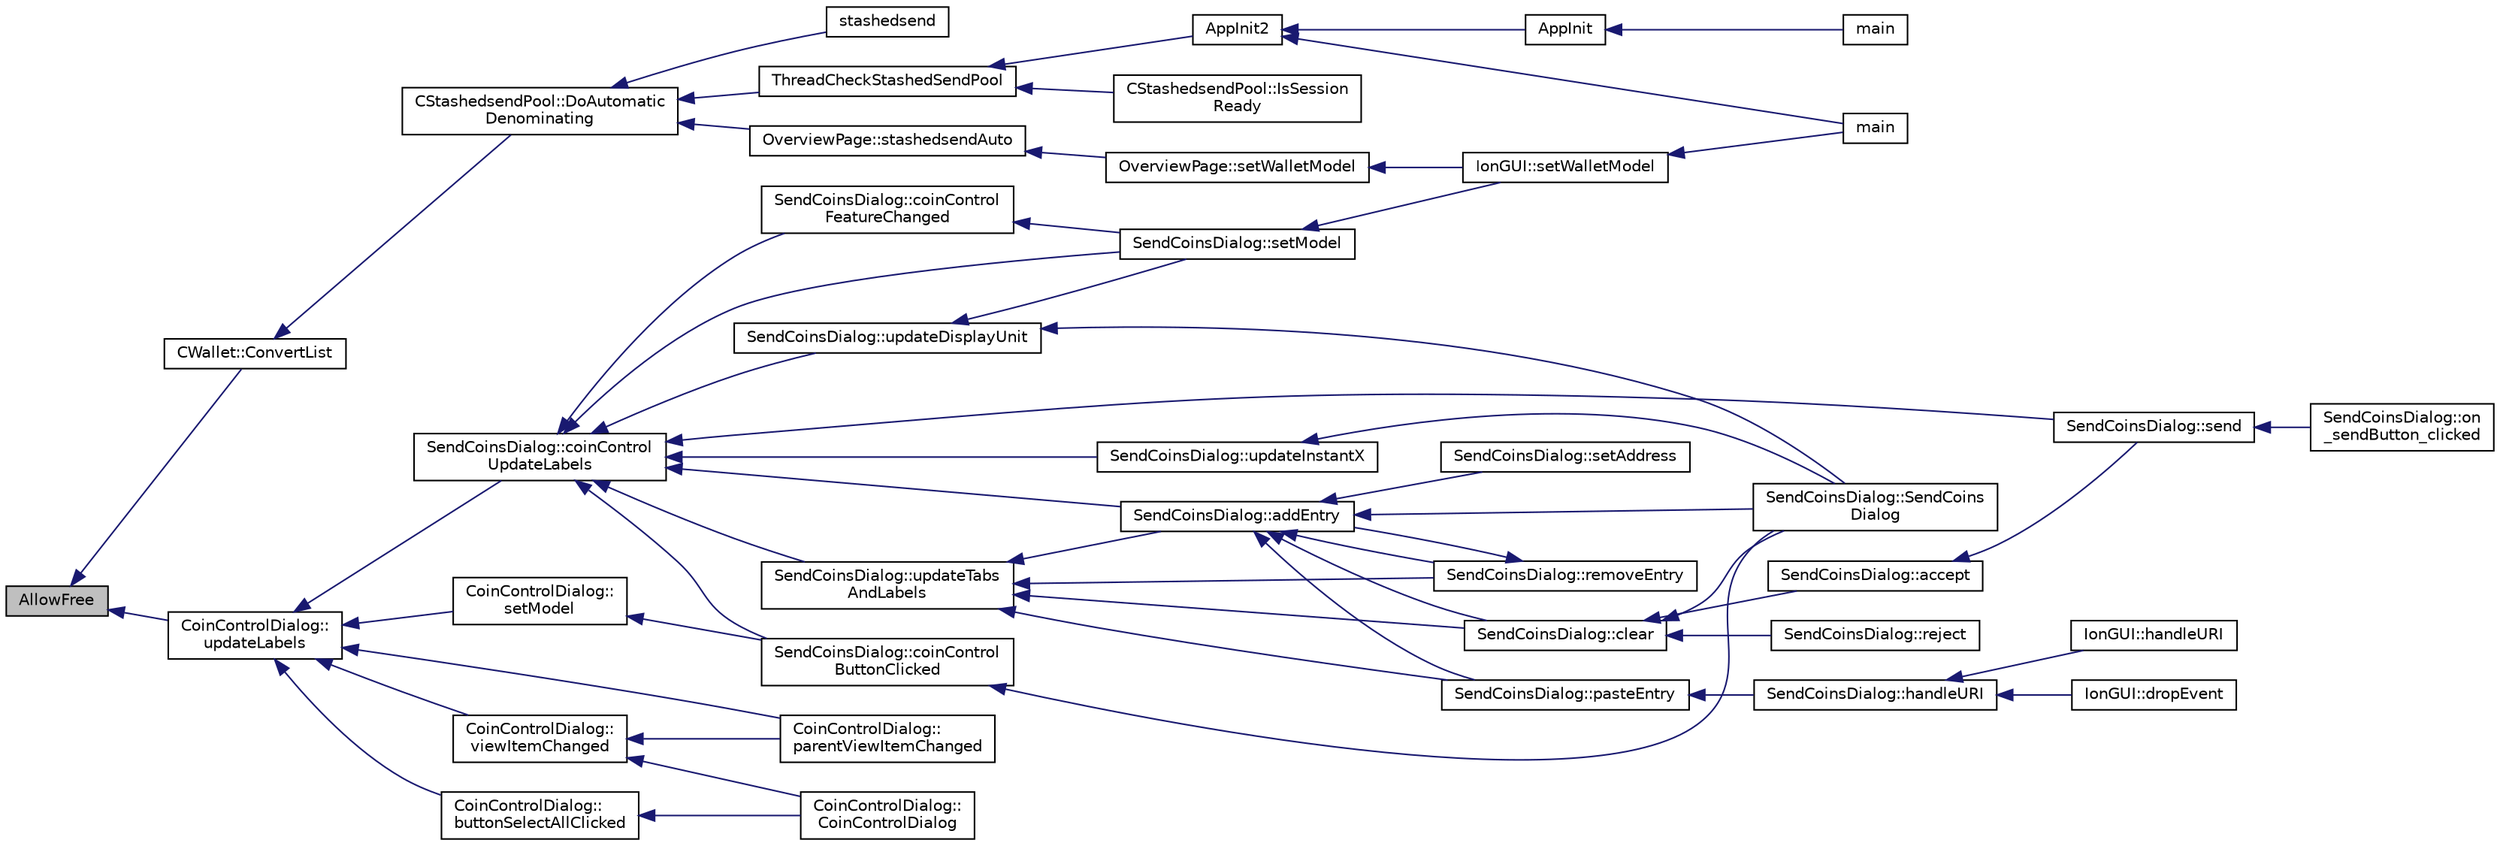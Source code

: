 digraph "AllowFree"
{
  edge [fontname="Helvetica",fontsize="10",labelfontname="Helvetica",labelfontsize="10"];
  node [fontname="Helvetica",fontsize="10",shape=record];
  rankdir="LR";
  Node456 [label="AllowFree",height=0.2,width=0.4,color="black", fillcolor="grey75", style="filled", fontcolor="black"];
  Node456 -> Node457 [dir="back",color="midnightblue",fontsize="10",style="solid",fontname="Helvetica"];
  Node457 [label="CoinControlDialog::\lupdateLabels",height=0.2,width=0.4,color="black", fillcolor="white", style="filled",URL="$dd/dfb/class_coin_control_dialog.html#a4fc60e89b097952ff22dc0f9c58c87d9"];
  Node457 -> Node458 [dir="back",color="midnightblue",fontsize="10",style="solid",fontname="Helvetica"];
  Node458 [label="CoinControlDialog::\lsetModel",height=0.2,width=0.4,color="black", fillcolor="white", style="filled",URL="$dd/dfb/class_coin_control_dialog.html#a4c34a48574814089c54f763a22f5317a"];
  Node458 -> Node459 [dir="back",color="midnightblue",fontsize="10",style="solid",fontname="Helvetica"];
  Node459 [label="SendCoinsDialog::coinControl\lButtonClicked",height=0.2,width=0.4,color="black", fillcolor="white", style="filled",URL="$d6/de6/class_send_coins_dialog.html#a59d757d9e4bea5b380eb480fd79cfb49"];
  Node459 -> Node460 [dir="back",color="midnightblue",fontsize="10",style="solid",fontname="Helvetica"];
  Node460 [label="SendCoinsDialog::SendCoins\lDialog",height=0.2,width=0.4,color="black", fillcolor="white", style="filled",URL="$d6/de6/class_send_coins_dialog.html#a0df5bc29d1df68eda44826651afc595f"];
  Node457 -> Node461 [dir="back",color="midnightblue",fontsize="10",style="solid",fontname="Helvetica"];
  Node461 [label="CoinControlDialog::\lbuttonSelectAllClicked",height=0.2,width=0.4,color="black", fillcolor="white", style="filled",URL="$dd/dfb/class_coin_control_dialog.html#ae106a71c5b87ac8bea8c52e7c4f4a129"];
  Node461 -> Node462 [dir="back",color="midnightblue",fontsize="10",style="solid",fontname="Helvetica"];
  Node462 [label="CoinControlDialog::\lCoinControlDialog",height=0.2,width=0.4,color="black", fillcolor="white", style="filled",URL="$dd/dfb/class_coin_control_dialog.html#a0945e59c25f956fdab199dbaf252eff5"];
  Node457 -> Node463 [dir="back",color="midnightblue",fontsize="10",style="solid",fontname="Helvetica"];
  Node463 [label="CoinControlDialog::\lparentViewItemChanged",height=0.2,width=0.4,color="black", fillcolor="white", style="filled",URL="$dd/dfb/class_coin_control_dialog.html#af649bd96e37668b175510f0357650ecc"];
  Node457 -> Node464 [dir="back",color="midnightblue",fontsize="10",style="solid",fontname="Helvetica"];
  Node464 [label="CoinControlDialog::\lviewItemChanged",height=0.2,width=0.4,color="black", fillcolor="white", style="filled",URL="$dd/dfb/class_coin_control_dialog.html#ac3c37dabd83f71d9c96bf5567fe85234"];
  Node464 -> Node462 [dir="back",color="midnightblue",fontsize="10",style="solid",fontname="Helvetica"];
  Node464 -> Node463 [dir="back",color="midnightblue",fontsize="10",style="solid",fontname="Helvetica"];
  Node457 -> Node465 [dir="back",color="midnightblue",fontsize="10",style="solid",fontname="Helvetica"];
  Node465 [label="SendCoinsDialog::coinControl\lUpdateLabels",height=0.2,width=0.4,color="black", fillcolor="white", style="filled",URL="$d6/de6/class_send_coins_dialog.html#ae4f429aabcaf309aa314b90049be2a74"];
  Node465 -> Node466 [dir="back",color="midnightblue",fontsize="10",style="solid",fontname="Helvetica"];
  Node466 [label="SendCoinsDialog::setModel",height=0.2,width=0.4,color="black", fillcolor="white", style="filled",URL="$d6/de6/class_send_coins_dialog.html#a73a6c1b1850a334ee652ac167713a2aa"];
  Node466 -> Node467 [dir="back",color="midnightblue",fontsize="10",style="solid",fontname="Helvetica"];
  Node467 [label="IonGUI::setWalletModel",height=0.2,width=0.4,color="black", fillcolor="white", style="filled",URL="$dc/d0b/class_ion_g_u_i.html#a37f87db65498b036d387c705a749c45d",tooltip="Set the wallet model. "];
  Node467 -> Node468 [dir="back",color="midnightblue",fontsize="10",style="solid",fontname="Helvetica"];
  Node468 [label="main",height=0.2,width=0.4,color="black", fillcolor="white", style="filled",URL="$d5/d2d/ion_8cpp.html#a0ddf1224851353fc92bfbff6f499fa97"];
  Node465 -> Node469 [dir="back",color="midnightblue",fontsize="10",style="solid",fontname="Helvetica"];
  Node469 [label="SendCoinsDialog::send",height=0.2,width=0.4,color="black", fillcolor="white", style="filled",URL="$d6/de6/class_send_coins_dialog.html#afd8d436a16ea7dba1276e8fdfdc8b2d3"];
  Node469 -> Node470 [dir="back",color="midnightblue",fontsize="10",style="solid",fontname="Helvetica"];
  Node470 [label="SendCoinsDialog::on\l_sendButton_clicked",height=0.2,width=0.4,color="black", fillcolor="white", style="filled",URL="$d6/de6/class_send_coins_dialog.html#a2cab7cf9ea5040b9e2189297f7d3c764"];
  Node465 -> Node471 [dir="back",color="midnightblue",fontsize="10",style="solid",fontname="Helvetica"];
  Node471 [label="SendCoinsDialog::addEntry",height=0.2,width=0.4,color="black", fillcolor="white", style="filled",URL="$d6/de6/class_send_coins_dialog.html#a3d680a76b967641115c6ff2fa83fb62a"];
  Node471 -> Node460 [dir="back",color="midnightblue",fontsize="10",style="solid",fontname="Helvetica"];
  Node471 -> Node472 [dir="back",color="midnightblue",fontsize="10",style="solid",fontname="Helvetica"];
  Node472 [label="SendCoinsDialog::clear",height=0.2,width=0.4,color="black", fillcolor="white", style="filled",URL="$d6/de6/class_send_coins_dialog.html#a127bddff45f49ff5e6e263efe218ae26"];
  Node472 -> Node460 [dir="back",color="midnightblue",fontsize="10",style="solid",fontname="Helvetica"];
  Node472 -> Node473 [dir="back",color="midnightblue",fontsize="10",style="solid",fontname="Helvetica"];
  Node473 [label="SendCoinsDialog::reject",height=0.2,width=0.4,color="black", fillcolor="white", style="filled",URL="$d6/de6/class_send_coins_dialog.html#a4879553d77d29f522ac92ac04580f4ad"];
  Node472 -> Node474 [dir="back",color="midnightblue",fontsize="10",style="solid",fontname="Helvetica"];
  Node474 [label="SendCoinsDialog::accept",height=0.2,width=0.4,color="black", fillcolor="white", style="filled",URL="$d6/de6/class_send_coins_dialog.html#af2185c3d29e43d37c30669f0def46060"];
  Node474 -> Node469 [dir="back",color="midnightblue",fontsize="10",style="solid",fontname="Helvetica"];
  Node471 -> Node475 [dir="back",color="midnightblue",fontsize="10",style="solid",fontname="Helvetica"];
  Node475 [label="SendCoinsDialog::removeEntry",height=0.2,width=0.4,color="black", fillcolor="white", style="filled",URL="$d6/de6/class_send_coins_dialog.html#aabd82a79bd2358493f36425f1d62136b"];
  Node475 -> Node471 [dir="back",color="midnightblue",fontsize="10",style="solid",fontname="Helvetica"];
  Node471 -> Node476 [dir="back",color="midnightblue",fontsize="10",style="solid",fontname="Helvetica"];
  Node476 [label="SendCoinsDialog::setAddress",height=0.2,width=0.4,color="black", fillcolor="white", style="filled",URL="$d6/de6/class_send_coins_dialog.html#a920b2dbf121ca3cfac2adc56e96295f8"];
  Node471 -> Node477 [dir="back",color="midnightblue",fontsize="10",style="solid",fontname="Helvetica"];
  Node477 [label="SendCoinsDialog::pasteEntry",height=0.2,width=0.4,color="black", fillcolor="white", style="filled",URL="$d6/de6/class_send_coins_dialog.html#a4440d15ced5d217baaad33a17d56b409"];
  Node477 -> Node478 [dir="back",color="midnightblue",fontsize="10",style="solid",fontname="Helvetica"];
  Node478 [label="SendCoinsDialog::handleURI",height=0.2,width=0.4,color="black", fillcolor="white", style="filled",URL="$d6/de6/class_send_coins_dialog.html#a0b55c56582d3352734eb01e8a6f404c1"];
  Node478 -> Node479 [dir="back",color="midnightblue",fontsize="10",style="solid",fontname="Helvetica"];
  Node479 [label="IonGUI::dropEvent",height=0.2,width=0.4,color="black", fillcolor="white", style="filled",URL="$dc/d0b/class_ion_g_u_i.html#a42edcabd719877fa223bfc4ce1004950"];
  Node478 -> Node480 [dir="back",color="midnightblue",fontsize="10",style="solid",fontname="Helvetica"];
  Node480 [label="IonGUI::handleURI",height=0.2,width=0.4,color="black", fillcolor="white", style="filled",URL="$dc/d0b/class_ion_g_u_i.html#a96c92e010ff8af010b4053c09128a273"];
  Node465 -> Node481 [dir="back",color="midnightblue",fontsize="10",style="solid",fontname="Helvetica"];
  Node481 [label="SendCoinsDialog::updateTabs\lAndLabels",height=0.2,width=0.4,color="black", fillcolor="white", style="filled",URL="$d6/de6/class_send_coins_dialog.html#a3b834c739f7d02d8086a2bf58525c5f0"];
  Node481 -> Node472 [dir="back",color="midnightblue",fontsize="10",style="solid",fontname="Helvetica"];
  Node481 -> Node471 [dir="back",color="midnightblue",fontsize="10",style="solid",fontname="Helvetica"];
  Node481 -> Node475 [dir="back",color="midnightblue",fontsize="10",style="solid",fontname="Helvetica"];
  Node481 -> Node477 [dir="back",color="midnightblue",fontsize="10",style="solid",fontname="Helvetica"];
  Node465 -> Node482 [dir="back",color="midnightblue",fontsize="10",style="solid",fontname="Helvetica"];
  Node482 [label="SendCoinsDialog::updateDisplayUnit",height=0.2,width=0.4,color="black", fillcolor="white", style="filled",URL="$d6/de6/class_send_coins_dialog.html#a74815ad8502b126200b6fd2e59e9f042"];
  Node482 -> Node460 [dir="back",color="midnightblue",fontsize="10",style="solid",fontname="Helvetica"];
  Node482 -> Node466 [dir="back",color="midnightblue",fontsize="10",style="solid",fontname="Helvetica"];
  Node465 -> Node483 [dir="back",color="midnightblue",fontsize="10",style="solid",fontname="Helvetica"];
  Node483 [label="SendCoinsDialog::updateInstantX",height=0.2,width=0.4,color="black", fillcolor="white", style="filled",URL="$d6/de6/class_send_coins_dialog.html#a2ef7a77ae3a6525d062e010dc414b950"];
  Node483 -> Node460 [dir="back",color="midnightblue",fontsize="10",style="solid",fontname="Helvetica"];
  Node465 -> Node484 [dir="back",color="midnightblue",fontsize="10",style="solid",fontname="Helvetica"];
  Node484 [label="SendCoinsDialog::coinControl\lFeatureChanged",height=0.2,width=0.4,color="black", fillcolor="white", style="filled",URL="$d6/de6/class_send_coins_dialog.html#af13ddd00abec4f060632d887b5e838a3"];
  Node484 -> Node466 [dir="back",color="midnightblue",fontsize="10",style="solid",fontname="Helvetica"];
  Node465 -> Node459 [dir="back",color="midnightblue",fontsize="10",style="solid",fontname="Helvetica"];
  Node456 -> Node485 [dir="back",color="midnightblue",fontsize="10",style="solid",fontname="Helvetica"];
  Node485 [label="CWallet::ConvertList",height=0.2,width=0.4,color="black", fillcolor="white", style="filled",URL="$d2/de5/class_c_wallet.html#adbc8cbc5a39e04446f4277487405c06b"];
  Node485 -> Node486 [dir="back",color="midnightblue",fontsize="10",style="solid",fontname="Helvetica"];
  Node486 [label="CStashedsendPool::DoAutomatic\lDenominating",height=0.2,width=0.4,color="black", fillcolor="white", style="filled",URL="$dd/d8a/class_c_stashedsend_pool.html#a21f19df4854af34c8f89187c768a524f",tooltip="Passively run Stashedsend in the background according to the configuration in settings (only for QT) ..."];
  Node486 -> Node487 [dir="back",color="midnightblue",fontsize="10",style="solid",fontname="Helvetica"];
  Node487 [label="OverviewPage::stashedsendAuto",height=0.2,width=0.4,color="black", fillcolor="white", style="filled",URL="$d1/d91/class_overview_page.html#abf60d7de5f283687a914b487dc44ca76"];
  Node487 -> Node488 [dir="back",color="midnightblue",fontsize="10",style="solid",fontname="Helvetica"];
  Node488 [label="OverviewPage::setWalletModel",height=0.2,width=0.4,color="black", fillcolor="white", style="filled",URL="$d1/d91/class_overview_page.html#a2ed52a3a87e9c74fee38fa873c9bc71f"];
  Node488 -> Node467 [dir="back",color="midnightblue",fontsize="10",style="solid",fontname="Helvetica"];
  Node486 -> Node489 [dir="back",color="midnightblue",fontsize="10",style="solid",fontname="Helvetica"];
  Node489 [label="stashedsend",height=0.2,width=0.4,color="black", fillcolor="white", style="filled",URL="$d5/d6b/rpcstashedsend_8cpp.html#a5a7cb1ad55aeaa8bcbb5172e9153a75a"];
  Node486 -> Node490 [dir="back",color="midnightblue",fontsize="10",style="solid",fontname="Helvetica"];
  Node490 [label="ThreadCheckStashedSendPool",height=0.2,width=0.4,color="black", fillcolor="white", style="filled",URL="$d9/dbc/stashedsend_8h.html#ab583ddc86effded8432ea5387f77d883"];
  Node490 -> Node491 [dir="back",color="midnightblue",fontsize="10",style="solid",fontname="Helvetica"];
  Node491 [label="AppInit2",height=0.2,width=0.4,color="black", fillcolor="white", style="filled",URL="$d8/dc0/init_8h.html#a1a4c1bfbf6ba1db77e988b89b9cadfd3",tooltip="Initialize ion. "];
  Node491 -> Node492 [dir="back",color="midnightblue",fontsize="10",style="solid",fontname="Helvetica"];
  Node492 [label="AppInit",height=0.2,width=0.4,color="black", fillcolor="white", style="filled",URL="$d4/d35/iond_8cpp.html#ac59316b767e6984e1285f0531275286b"];
  Node492 -> Node493 [dir="back",color="midnightblue",fontsize="10",style="solid",fontname="Helvetica"];
  Node493 [label="main",height=0.2,width=0.4,color="black", fillcolor="white", style="filled",URL="$d4/d35/iond_8cpp.html#a0ddf1224851353fc92bfbff6f499fa97"];
  Node491 -> Node468 [dir="back",color="midnightblue",fontsize="10",style="solid",fontname="Helvetica"];
  Node490 -> Node494 [dir="back",color="midnightblue",fontsize="10",style="solid",fontname="Helvetica"];
  Node494 [label="CStashedsendPool::IsSession\lReady",height=0.2,width=0.4,color="black", fillcolor="white", style="filled",URL="$dd/d8a/class_c_stashedsend_pool.html#acb903e97bacd0ecf2f1c3c0d82e6641c",tooltip="Do we have enough users to take entries? "];
}
